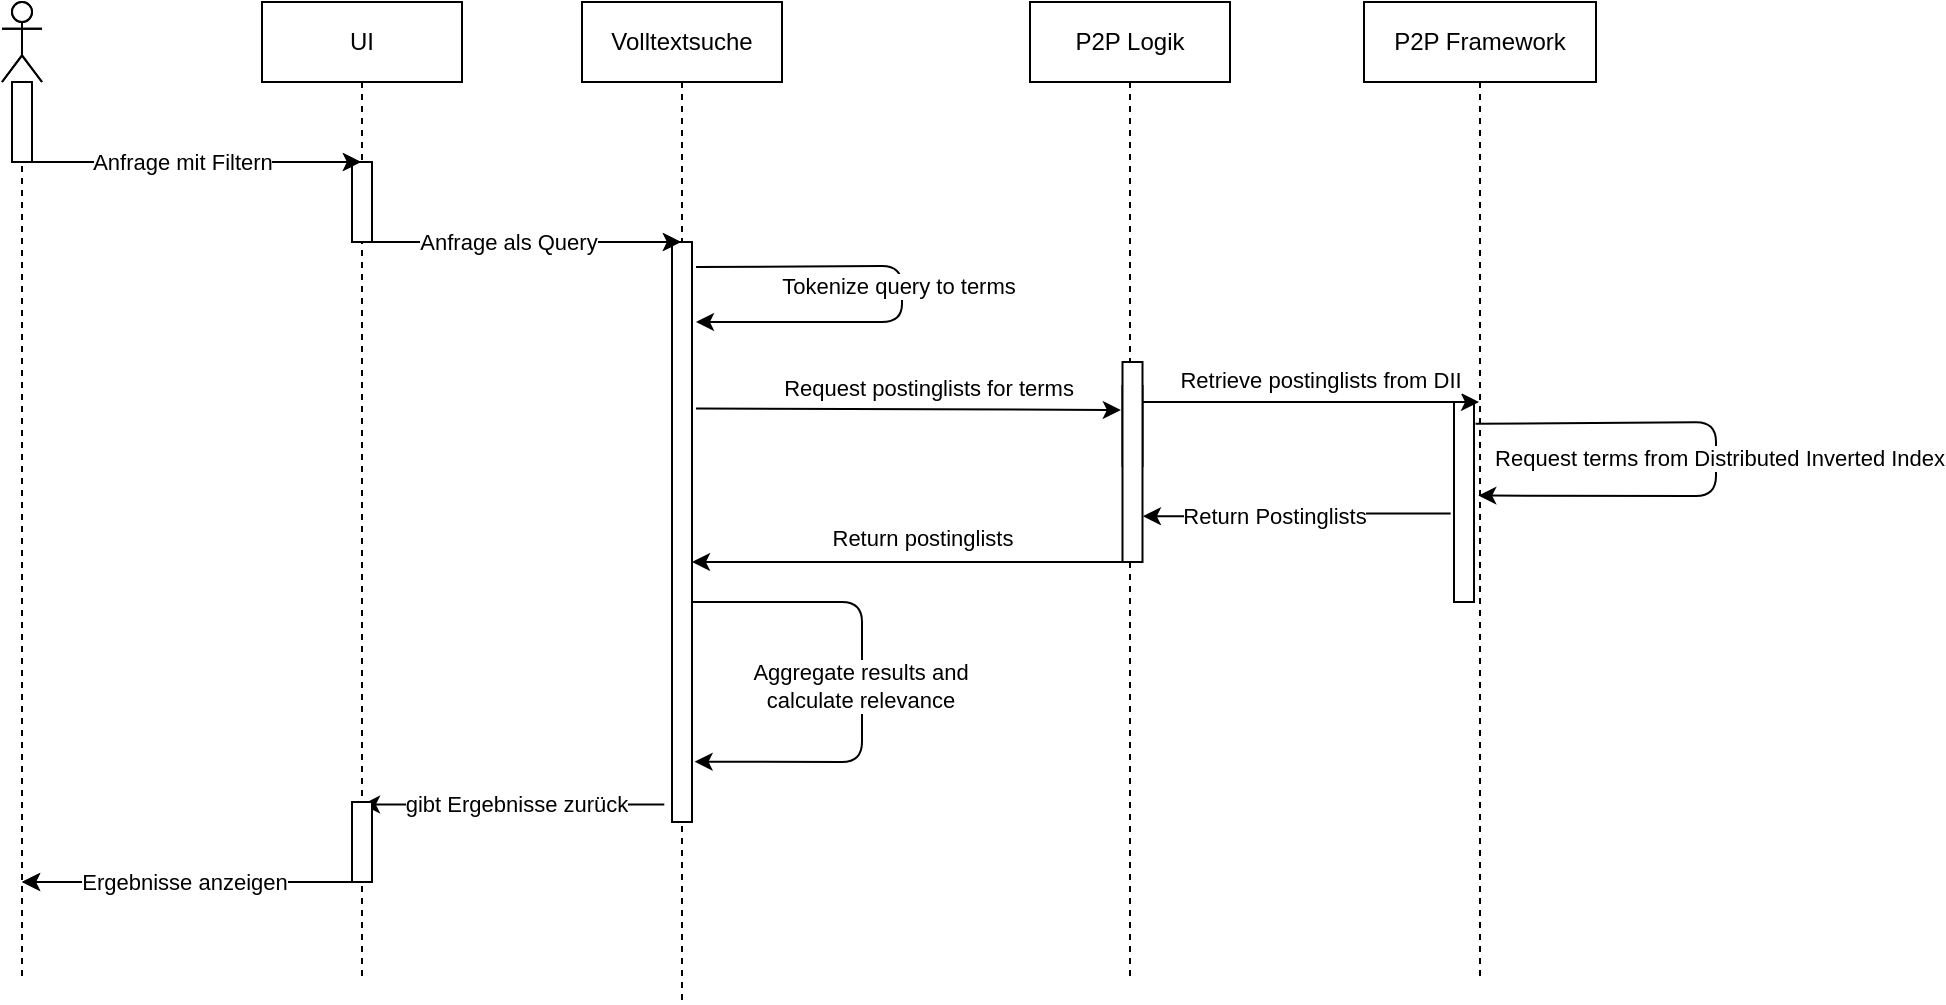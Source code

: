 <mxfile version="14.6.13" type="github">
  <diagram id="n43ftpo8LZHwObjhhmLp" name="Page-1">
    <mxGraphModel dx="1038" dy="689" grid="1" gridSize="10" guides="1" tooltips="1" connect="1" arrows="1" fold="1" page="1" pageScale="1" pageWidth="827" pageHeight="1169" math="0" shadow="0">
      <root>
        <mxCell id="0" />
        <mxCell id="1" parent="0" />
        <mxCell id="6v9MxklC4xXUhLUr_cnv-1" value="" style="shape=umlLifeline;participant=umlActor;perimeter=lifelinePerimeter;whiteSpace=wrap;html=1;container=1;collapsible=0;recursiveResize=0;verticalAlign=top;spacingTop=36;outlineConnect=0;" parent="1" vertex="1">
          <mxGeometry x="30" y="80" width="20" height="440" as="geometry" />
        </mxCell>
        <mxCell id="6v9MxklC4xXUhLUr_cnv-17" value="" style="html=1;points=[];perimeter=orthogonalPerimeter;" parent="6v9MxklC4xXUhLUr_cnv-1" vertex="1">
          <mxGeometry x="5" y="40" width="10" height="40" as="geometry" />
        </mxCell>
        <mxCell id="6v9MxklC4xXUhLUr_cnv-4" value="UI" style="shape=umlLifeline;perimeter=lifelinePerimeter;whiteSpace=wrap;html=1;container=1;collapsible=0;recursiveResize=0;outlineConnect=0;" parent="1" vertex="1">
          <mxGeometry x="160" y="80" width="100" height="440" as="geometry" />
        </mxCell>
        <mxCell id="6v9MxklC4xXUhLUr_cnv-11" value="" style="html=1;points=[];perimeter=orthogonalPerimeter;" parent="6v9MxklC4xXUhLUr_cnv-4" vertex="1">
          <mxGeometry x="45" y="80" width="10" height="40" as="geometry" />
        </mxCell>
        <mxCell id="6v9MxklC4xXUhLUr_cnv-35" value="" style="html=1;points=[];perimeter=orthogonalPerimeter;" parent="6v9MxklC4xXUhLUr_cnv-4" vertex="1">
          <mxGeometry x="45" y="400" width="10" height="40" as="geometry" />
        </mxCell>
        <mxCell id="6v9MxklC4xXUhLUr_cnv-5" value="P2P Logik" style="shape=umlLifeline;perimeter=lifelinePerimeter;whiteSpace=wrap;html=1;container=1;collapsible=0;recursiveResize=0;outlineConnect=0;" parent="1" vertex="1">
          <mxGeometry x="320" y="80" width="100" height="400" as="geometry" />
        </mxCell>
        <mxCell id="6v9MxklC4xXUhLUr_cnv-15" value="" style="html=1;points=[];perimeter=orthogonalPerimeter;" parent="6v9MxklC4xXUhLUr_cnv-5" vertex="1">
          <mxGeometry x="45" y="120" width="10" height="280" as="geometry" />
        </mxCell>
        <mxCell id="6v9MxklC4xXUhLUr_cnv-6" value="P2P Framework" style="shape=umlLifeline;perimeter=lifelinePerimeter;whiteSpace=wrap;html=1;container=1;collapsible=0;recursiveResize=0;outlineConnect=0;" parent="1" vertex="1">
          <mxGeometry x="544" y="80" width="100" height="200" as="geometry" />
        </mxCell>
        <mxCell id="6v9MxklC4xXUhLUr_cnv-18" value="" style="html=1;points=[];perimeter=orthogonalPerimeter;" parent="6v9MxklC4xXUhLUr_cnv-6" vertex="1">
          <mxGeometry x="46.25" y="192" width="10" height="40" as="geometry" />
        </mxCell>
        <mxCell id="6v9MxklC4xXUhLUr_cnv-7" value="" style="endArrow=classic;html=1;exitX=0.7;exitY=1;exitDx=0;exitDy=0;exitPerimeter=0;" parent="1" source="6v9MxklC4xXUhLUr_cnv-17" target="6v9MxklC4xXUhLUr_cnv-4" edge="1">
          <mxGeometry width="50" height="50" relative="1" as="geometry">
            <mxPoint x="60" y="160" as="sourcePoint" />
            <mxPoint x="440" y="370" as="targetPoint" />
          </mxGeometry>
        </mxCell>
        <mxCell id="6v9MxklC4xXUhLUr_cnv-13" value="Anfrage mit Filtern" style="edgeLabel;html=1;align=center;verticalAlign=middle;resizable=0;points=[];" parent="6v9MxklC4xXUhLUr_cnv-7" vertex="1" connectable="0">
          <mxGeometry x="-0.233" y="-1" relative="1" as="geometry">
            <mxPoint x="14" y="-1" as="offset" />
          </mxGeometry>
        </mxCell>
        <mxCell id="6v9MxklC4xXUhLUr_cnv-14" value="" style="endArrow=classic;html=1;" parent="1" source="6v9MxklC4xXUhLUr_cnv-11" target="6v9MxklC4xXUhLUr_cnv-5" edge="1">
          <mxGeometry width="50" height="50" relative="1" as="geometry">
            <mxPoint x="230" y="200" as="sourcePoint" />
            <mxPoint x="320" y="250" as="targetPoint" />
            <Array as="points">
              <mxPoint x="290" y="200" />
            </Array>
          </mxGeometry>
        </mxCell>
        <mxCell id="6v9MxklC4xXUhLUr_cnv-16" value="Anfrage als Query" style="edgeLabel;html=1;align=center;verticalAlign=middle;resizable=0;points=[];" parent="6v9MxklC4xXUhLUr_cnv-14" vertex="1" connectable="0">
          <mxGeometry x="-0.26" relative="1" as="geometry">
            <mxPoint x="11" as="offset" />
          </mxGeometry>
        </mxCell>
        <mxCell id="6v9MxklC4xXUhLUr_cnv-19" value="" style="endArrow=classic;html=1;exitX=1.2;exitY=0.043;exitDx=0;exitDy=0;exitPerimeter=0;" parent="1" source="l81JvH45LQJKIiB7d4WU-7" edge="1">
          <mxGeometry width="50" height="50" relative="1" as="geometry">
            <mxPoint x="380" y="239" as="sourcePoint" />
            <mxPoint x="377" y="240" as="targetPoint" />
            <Array as="points">
              <mxPoint x="480" y="212" />
              <mxPoint x="480" y="240" />
            </Array>
          </mxGeometry>
        </mxCell>
        <mxCell id="RWiIM_5m8jABYxgR2Vim-1" value="Tokenize query to terms" style="edgeLabel;html=1;align=center;verticalAlign=middle;resizable=0;points=[];" parent="6v9MxklC4xXUhLUr_cnv-19" vertex="1" connectable="0">
          <mxGeometry x="-0.039" y="-2" relative="1" as="geometry">
            <mxPoint as="offset" />
          </mxGeometry>
        </mxCell>
        <mxCell id="6v9MxklC4xXUhLUr_cnv-32" value="" style="endArrow=classic;html=1;exitX=-0.386;exitY=0.97;exitDx=0;exitDy=0;exitPerimeter=0;" parent="1" source="l81JvH45LQJKIiB7d4WU-7" target="6v9MxklC4xXUhLUr_cnv-4" edge="1">
          <mxGeometry width="50" height="50" relative="1" as="geometry">
            <mxPoint x="410" y="550" as="sourcePoint" />
            <mxPoint x="460" y="500" as="targetPoint" />
          </mxGeometry>
        </mxCell>
        <mxCell id="6v9MxklC4xXUhLUr_cnv-33" value="gibt Ergebnisse zurück" style="edgeLabel;html=1;align=center;verticalAlign=middle;resizable=0;points=[];" parent="6v9MxklC4xXUhLUr_cnv-32" vertex="1" connectable="0">
          <mxGeometry x="0.276" y="-2" relative="1" as="geometry">
            <mxPoint x="22" y="1" as="offset" />
          </mxGeometry>
        </mxCell>
        <mxCell id="6v9MxklC4xXUhLUr_cnv-34" value="" style="endArrow=classic;html=1;" parent="1" target="6v9MxklC4xXUhLUr_cnv-1" edge="1">
          <mxGeometry width="50" height="50" relative="1" as="geometry">
            <mxPoint x="209" y="520" as="sourcePoint" />
            <mxPoint x="260" y="560" as="targetPoint" />
          </mxGeometry>
        </mxCell>
        <mxCell id="6v9MxklC4xXUhLUr_cnv-36" value="Ergebnisse anzeigen" style="edgeLabel;html=1;align=center;verticalAlign=middle;resizable=0;points=[];" parent="6v9MxklC4xXUhLUr_cnv-34" vertex="1" connectable="0">
          <mxGeometry x="0.168" y="2" relative="1" as="geometry">
            <mxPoint x="10" y="-2" as="offset" />
          </mxGeometry>
        </mxCell>
        <mxCell id="l81JvH45LQJKIiB7d4WU-1" value="" style="shape=umlLifeline;participant=umlActor;perimeter=lifelinePerimeter;whiteSpace=wrap;html=1;container=1;collapsible=0;recursiveResize=0;verticalAlign=top;spacingTop=36;outlineConnect=0;" parent="1" vertex="1">
          <mxGeometry x="30" y="80" width="20" height="490" as="geometry" />
        </mxCell>
        <mxCell id="l81JvH45LQJKIiB7d4WU-2" value="" style="html=1;points=[];perimeter=orthogonalPerimeter;" parent="l81JvH45LQJKIiB7d4WU-1" vertex="1">
          <mxGeometry x="5" y="40" width="10" height="40" as="geometry" />
        </mxCell>
        <mxCell id="l81JvH45LQJKIiB7d4WU-3" value="UI" style="shape=umlLifeline;perimeter=lifelinePerimeter;whiteSpace=wrap;html=1;container=1;collapsible=0;recursiveResize=0;outlineConnect=0;" parent="1" vertex="1">
          <mxGeometry x="160" y="80" width="100" height="490" as="geometry" />
        </mxCell>
        <mxCell id="l81JvH45LQJKIiB7d4WU-4" value="" style="html=1;points=[];perimeter=orthogonalPerimeter;" parent="l81JvH45LQJKIiB7d4WU-3" vertex="1">
          <mxGeometry x="45" y="80" width="10" height="40" as="geometry" />
        </mxCell>
        <mxCell id="l81JvH45LQJKIiB7d4WU-5" value="" style="html=1;points=[];perimeter=orthogonalPerimeter;" parent="l81JvH45LQJKIiB7d4WU-3" vertex="1">
          <mxGeometry x="45" y="400" width="10" height="40" as="geometry" />
        </mxCell>
        <mxCell id="l81JvH45LQJKIiB7d4WU-6" value="Volltextsuche" style="shape=umlLifeline;perimeter=lifelinePerimeter;whiteSpace=wrap;html=1;container=1;collapsible=0;recursiveResize=0;outlineConnect=0;" parent="1" vertex="1">
          <mxGeometry x="320" y="80" width="100" height="500" as="geometry" />
        </mxCell>
        <mxCell id="l81JvH45LQJKIiB7d4WU-7" value="" style="html=1;points=[];perimeter=orthogonalPerimeter;" parent="l81JvH45LQJKIiB7d4WU-6" vertex="1">
          <mxGeometry x="45" y="120" width="10" height="290" as="geometry" />
        </mxCell>
        <mxCell id="l81JvH45LQJKIiB7d4WU-9" value="P2P Logik" style="shape=umlLifeline;perimeter=lifelinePerimeter;whiteSpace=wrap;html=1;container=1;collapsible=0;recursiveResize=0;outlineConnect=0;" parent="1" vertex="1">
          <mxGeometry x="544" y="80" width="100" height="490" as="geometry" />
        </mxCell>
        <mxCell id="l81JvH45LQJKIiB7d4WU-10" value="" style="html=1;points=[];perimeter=orthogonalPerimeter;" parent="l81JvH45LQJKIiB7d4WU-9" vertex="1">
          <mxGeometry x="46.25" y="180" width="10" height="100" as="geometry" />
        </mxCell>
        <mxCell id="l81JvH45LQJKIiB7d4WU-11" value="" style="endArrow=classic;html=1;exitX=0.7;exitY=1;exitDx=0;exitDy=0;exitPerimeter=0;" parent="1" source="l81JvH45LQJKIiB7d4WU-2" target="l81JvH45LQJKIiB7d4WU-3" edge="1">
          <mxGeometry width="50" height="50" relative="1" as="geometry">
            <mxPoint x="60" y="160" as="sourcePoint" />
            <mxPoint x="440" y="370" as="targetPoint" />
          </mxGeometry>
        </mxCell>
        <mxCell id="l81JvH45LQJKIiB7d4WU-12" value="Anfrage mit Filtern" style="edgeLabel;html=1;align=center;verticalAlign=middle;resizable=0;points=[];" parent="l81JvH45LQJKIiB7d4WU-11" vertex="1" connectable="0">
          <mxGeometry x="-0.233" y="-1" relative="1" as="geometry">
            <mxPoint x="14" y="-1" as="offset" />
          </mxGeometry>
        </mxCell>
        <mxCell id="l81JvH45LQJKIiB7d4WU-13" value="P2P Framework" style="shape=umlLifeline;perimeter=lifelinePerimeter;whiteSpace=wrap;html=1;container=1;collapsible=0;recursiveResize=0;outlineConnect=0;" parent="1" vertex="1">
          <mxGeometry x="711" y="80" width="116" height="490" as="geometry" />
        </mxCell>
        <mxCell id="l81JvH45LQJKIiB7d4WU-14" value="" style="html=1;points=[];perimeter=orthogonalPerimeter;" parent="l81JvH45LQJKIiB7d4WU-13" vertex="1">
          <mxGeometry x="45" y="200" width="10" height="100" as="geometry" />
        </mxCell>
        <mxCell id="l81JvH45LQJKIiB7d4WU-15" value="&amp;nbsp;Request terms from Distributed Inverted Index" style="endArrow=classic;html=1;entryX=1.214;entryY=0.468;entryDx=0;entryDy=0;entryPerimeter=0;exitX=1.076;exitY=0.109;exitDx=0;exitDy=0;exitPerimeter=0;" parent="l81JvH45LQJKIiB7d4WU-13" source="l81JvH45LQJKIiB7d4WU-14" target="l81JvH45LQJKIiB7d4WU-14" edge="1">
          <mxGeometry width="50" height="50" relative="1" as="geometry">
            <mxPoint x="76" y="210" as="sourcePoint" />
            <mxPoint x="120" y="260" as="targetPoint" />
            <Array as="points">
              <mxPoint x="176" y="210" />
              <mxPoint x="176" y="247" />
            </Array>
          </mxGeometry>
        </mxCell>
        <mxCell id="l81JvH45LQJKIiB7d4WU-16" value="" style="endArrow=classic;html=1;" parent="1" source="l81JvH45LQJKIiB7d4WU-4" target="l81JvH45LQJKIiB7d4WU-6" edge="1">
          <mxGeometry width="50" height="50" relative="1" as="geometry">
            <mxPoint x="230" y="200" as="sourcePoint" />
            <mxPoint x="320" y="250" as="targetPoint" />
            <Array as="points">
              <mxPoint x="290" y="200" />
            </Array>
          </mxGeometry>
        </mxCell>
        <mxCell id="l81JvH45LQJKIiB7d4WU-17" value="Anfrage als Query" style="edgeLabel;html=1;align=center;verticalAlign=middle;resizable=0;points=[];" parent="l81JvH45LQJKIiB7d4WU-16" vertex="1" connectable="0">
          <mxGeometry x="-0.26" relative="1" as="geometry">
            <mxPoint x="11" as="offset" />
          </mxGeometry>
        </mxCell>
        <mxCell id="l81JvH45LQJKIiB7d4WU-18" value="" style="endArrow=classic;html=1;entryX=-0.084;entryY=0.24;entryDx=0;entryDy=0;entryPerimeter=0;exitX=1.2;exitY=0.287;exitDx=0;exitDy=0;exitPerimeter=0;" parent="1" source="l81JvH45LQJKIiB7d4WU-7" target="l81JvH45LQJKIiB7d4WU-10" edge="1">
          <mxGeometry width="50" height="50" relative="1" as="geometry">
            <mxPoint x="381.25" y="271" as="sourcePoint" />
            <mxPoint x="589" y="275" as="targetPoint" />
          </mxGeometry>
        </mxCell>
        <mxCell id="l81JvH45LQJKIiB7d4WU-19" value="Request postinglists for terms" style="edgeLabel;html=1;align=center;verticalAlign=middle;resizable=0;points=[];" parent="l81JvH45LQJKIiB7d4WU-18" vertex="1" connectable="0">
          <mxGeometry x="-0.147" y="-1" relative="1" as="geometry">
            <mxPoint x="25" y="-12" as="offset" />
          </mxGeometry>
        </mxCell>
        <mxCell id="l81JvH45LQJKIiB7d4WU-20" value="" style="endArrow=classic;html=1;exitX=0.5;exitY=1;exitDx=0;exitDy=0;exitPerimeter=0;" parent="1" source="l81JvH45LQJKIiB7d4WU-10" edge="1">
          <mxGeometry width="50" height="50" relative="1" as="geometry">
            <mxPoint x="421.25" y="422" as="sourcePoint" />
            <mxPoint x="375" y="360" as="targetPoint" />
            <Array as="points">
              <mxPoint x="560" y="360" />
            </Array>
          </mxGeometry>
        </mxCell>
        <mxCell id="l81JvH45LQJKIiB7d4WU-21" value="Return postinglists" style="edgeLabel;html=1;align=center;verticalAlign=middle;resizable=0;points=[];" parent="l81JvH45LQJKIiB7d4WU-20" vertex="1" connectable="0">
          <mxGeometry x="0.252" y="-1" relative="1" as="geometry">
            <mxPoint x="32" y="-11" as="offset" />
          </mxGeometry>
        </mxCell>
        <mxCell id="l81JvH45LQJKIiB7d4WU-30" value="" style="endArrow=classic;html=1;" parent="1" target="l81JvH45LQJKIiB7d4WU-1" edge="1">
          <mxGeometry width="50" height="50" relative="1" as="geometry">
            <mxPoint x="209" y="520" as="sourcePoint" />
            <mxPoint x="260" y="560" as="targetPoint" />
          </mxGeometry>
        </mxCell>
        <mxCell id="l81JvH45LQJKIiB7d4WU-31" value="Ergebnisse anzeigen" style="edgeLabel;html=1;align=center;verticalAlign=middle;resizable=0;points=[];" parent="l81JvH45LQJKIiB7d4WU-30" vertex="1" connectable="0">
          <mxGeometry x="0.168" y="2" relative="1" as="geometry">
            <mxPoint x="10" y="-2" as="offset" />
          </mxGeometry>
        </mxCell>
        <mxCell id="RWiIM_5m8jABYxgR2Vim-2" value="" style="endArrow=classic;html=1;exitX=0.933;exitY=0.25;exitDx=0;exitDy=0;exitPerimeter=0;" parent="1" edge="1" target="l81JvH45LQJKIiB7d4WU-13">
          <mxGeometry width="50" height="50" relative="1" as="geometry">
            <mxPoint x="600.25" y="280.02" as="sourcePoint" />
            <mxPoint x="710" y="300" as="targetPoint" />
          </mxGeometry>
        </mxCell>
        <mxCell id="RWiIM_5m8jABYxgR2Vim-3" value="Retrieve postinglists from DII" style="edgeLabel;html=1;align=center;verticalAlign=middle;resizable=0;points=[];" parent="RWiIM_5m8jABYxgR2Vim-2" vertex="1" connectable="0">
          <mxGeometry x="-0.147" y="-1" relative="1" as="geometry">
            <mxPoint x="16" y="-12" as="offset" />
          </mxGeometry>
        </mxCell>
        <mxCell id="RWiIM_5m8jABYxgR2Vim-4" value="" style="edgeStyle=orthogonalEdgeStyle;rounded=0;orthogonalLoop=1;jettySize=auto;html=1;entryX=1.02;entryY=0.771;entryDx=0;entryDy=0;entryPerimeter=0;exitX=-0.166;exitY=0.558;exitDx=0;exitDy=0;exitPerimeter=0;" parent="1" source="l81JvH45LQJKIiB7d4WU-14" target="l81JvH45LQJKIiB7d4WU-10" edge="1">
          <mxGeometry relative="1" as="geometry">
            <mxPoint x="650" y="320" as="targetPoint" />
          </mxGeometry>
        </mxCell>
        <mxCell id="RWiIM_5m8jABYxgR2Vim-5" value="Return Postinglists" style="edgeLabel;html=1;align=center;verticalAlign=middle;resizable=0;points=[];" parent="RWiIM_5m8jABYxgR2Vim-4" vertex="1" connectable="0">
          <mxGeometry x="0.155" relative="1" as="geometry">
            <mxPoint as="offset" />
          </mxGeometry>
        </mxCell>
        <mxCell id="6v9MxklC4xXUhLUr_cnv-30" value="" style="endArrow=classic;html=1;entryX=1.131;entryY=0.896;entryDx=0;entryDy=0;entryPerimeter=0;" parent="1" source="6v9MxklC4xXUhLUr_cnv-15" target="l81JvH45LQJKIiB7d4WU-7" edge="1">
          <mxGeometry width="50" height="50" relative="1" as="geometry">
            <mxPoint x="410" y="470" as="sourcePoint" />
            <mxPoint x="460" y="420" as="targetPoint" />
            <Array as="points">
              <mxPoint x="376" y="380" />
              <mxPoint x="460" y="380" />
              <mxPoint x="460" y="460" />
            </Array>
          </mxGeometry>
        </mxCell>
        <mxCell id="RWiIM_5m8jABYxgR2Vim-6" value="Aggregate results and &lt;br&gt;calculate relevance" style="edgeLabel;html=1;align=center;verticalAlign=middle;resizable=0;points=[];" parent="6v9MxklC4xXUhLUr_cnv-30" vertex="1" connectable="0">
          <mxGeometry x="-0.181" y="-1" relative="1" as="geometry">
            <mxPoint y="25" as="offset" />
          </mxGeometry>
        </mxCell>
      </root>
    </mxGraphModel>
  </diagram>
</mxfile>

